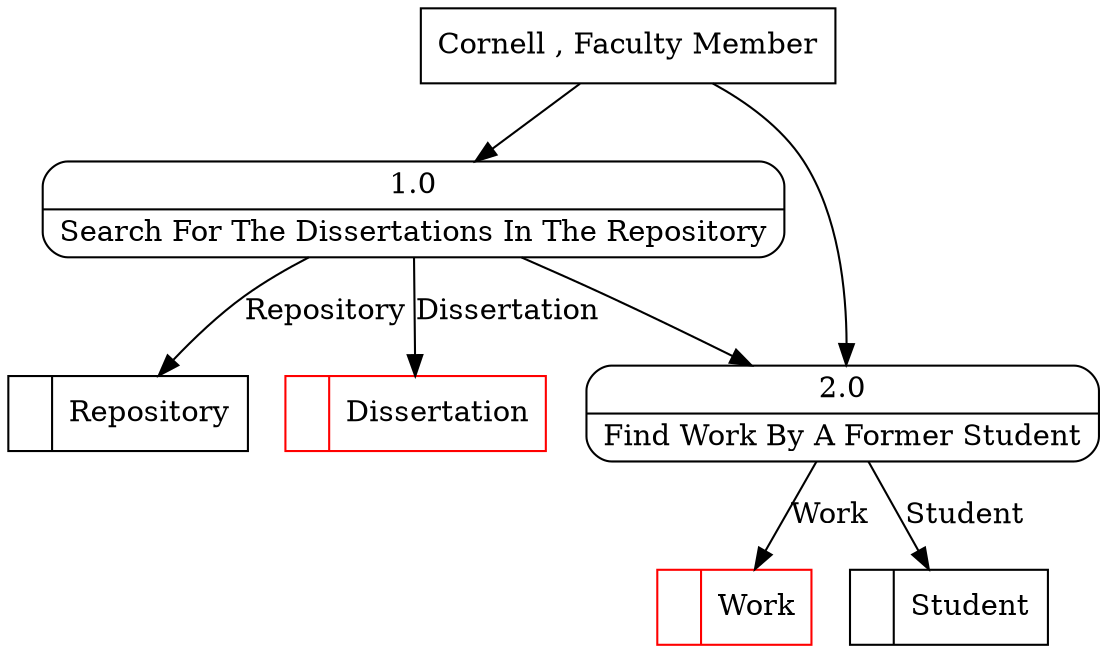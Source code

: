 digraph dfd2{ 
node[shape=record]
200 [label="<f0>  |<f1> Work " color=red];
201 [label="<f0>  |<f1> Repository " ];
202 [label="<f0>  |<f1> Student " ];
203 [label="<f0>  |<f1> Dissertation " color=red];
204 [label="Cornell , Faculty Member" shape=box];
205 [label="{<f0> 1.0|<f1> Search For The Dissertations In The Repository }" shape=Mrecord];
206 [label="{<f0> 2.0|<f1> Find Work By A Former Student }" shape=Mrecord];
204 -> 205
204 -> 206
205 -> 206
205 -> 203 [label="Dissertation"]
205 -> 201 [label="Repository"]
206 -> 200 [label="Work"]
206 -> 202 [label="Student"]
}